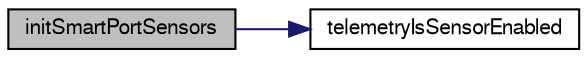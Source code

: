 digraph "initSmartPortSensors"
{
  edge [fontname="FreeSans",fontsize="10",labelfontname="FreeSans",labelfontsize="10"];
  node [fontname="FreeSans",fontsize="10",shape=record];
  rankdir="LR";
  Node1 [label="initSmartPortSensors",height=0.2,width=0.4,color="black", fillcolor="grey75", style="filled", fontcolor="black"];
  Node1 -> Node2 [color="midnightblue",fontsize="10",style="solid",fontname="FreeSans"];
  Node2 [label="telemetryIsSensorEnabled",height=0.2,width=0.4,color="black", fillcolor="white", style="filled",URL="$cc2500__settings_8c.html#a875cd23fdaec3fdca1b59820595371d6"];
}
